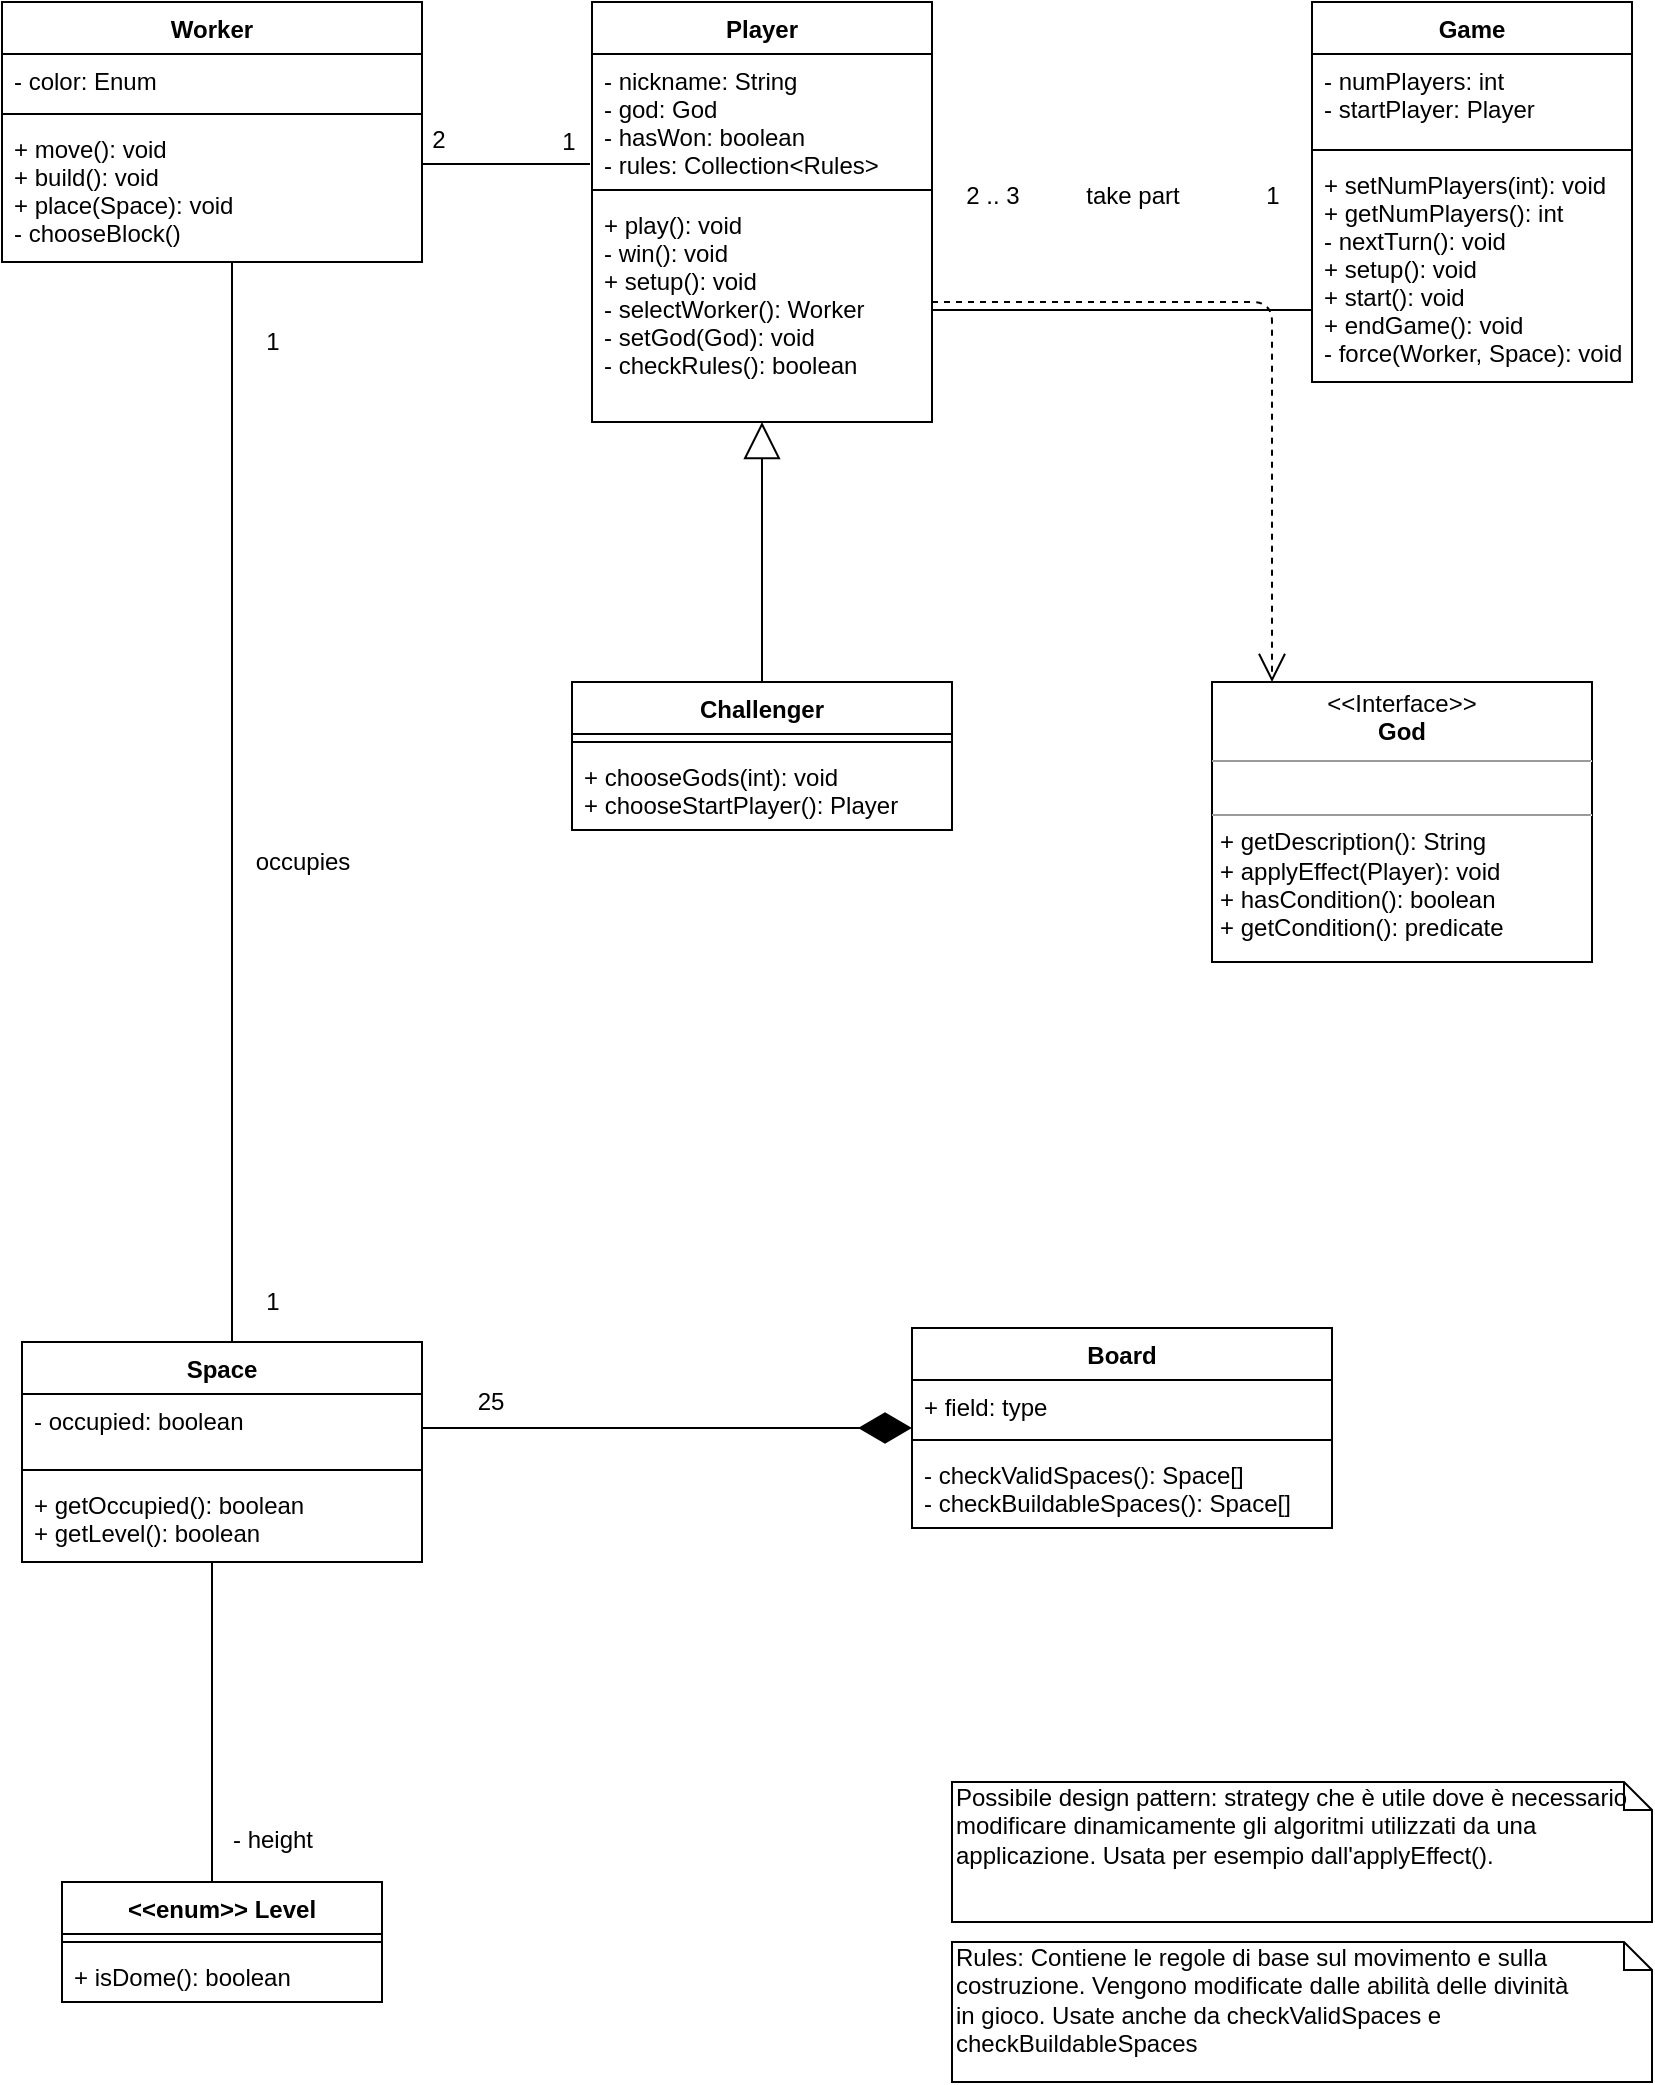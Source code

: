 <mxfile version="12.8.6" type="github">
  <diagram name="Page-1" id="c4acf3e9-155e-7222-9cf6-157b1a14988f">
    <mxGraphModel dx="1178" dy="665" grid="1" gridSize="10" guides="1" tooltips="1" connect="1" arrows="1" fold="1" page="1" pageScale="1" pageWidth="850" pageHeight="1100" background="#ffffff" math="0" shadow="0">
      <root>
        <mxCell id="0" />
        <mxCell id="1" parent="0" />
        <mxCell id="7bflwTFQs7nSPwEGFA_X-58" style="endArrow=open;endSize=12;dashed=1;html=1;fontFamily=Helvetica;fontSize=11;fontColor=#000000;align=center;strokeColor=#000000;edgeStyle=orthogonalEdgeStyle;" parent="1" source="7bflwTFQs7nSPwEGFA_X-6" target="7bflwTFQs7nSPwEGFA_X-59" edge="1">
          <mxGeometry relative="1" as="geometry">
            <mxPoint x="400" y="185" as="targetPoint" />
            <Array as="points">
              <mxPoint x="650" y="190" />
            </Array>
          </mxGeometry>
        </mxCell>
        <mxCell id="7bflwTFQs7nSPwEGFA_X-33" style="endArrow=none;html=1;edgeStyle=orthogonalEdgeStyle;fontFamily=Helvetica;fontSize=11;fontColor=#000000;align=center;strokeColor=#000000;entryX=-0.006;entryY=0.859;entryDx=0;entryDy=0;entryPerimeter=0;" parent="1" source="7bflwTFQs7nSPwEGFA_X-13" target="7bflwTFQs7nSPwEGFA_X-7" edge="1">
          <mxGeometry relative="1" as="geometry">
            <mxPoint x="310" y="112" as="targetPoint" />
            <Array as="points">
              <mxPoint x="250" y="121" />
              <mxPoint x="250" y="121" />
            </Array>
          </mxGeometry>
        </mxCell>
        <mxCell id="7bflwTFQs7nSPwEGFA_X-34" value="2" style="text;html=1;align=center;verticalAlign=middle;resizable=0;points=[];labelBackgroundColor=#ffffff;" parent="7bflwTFQs7nSPwEGFA_X-33" vertex="1" connectable="0">
          <mxGeometry x="-0.813" y="-3" relative="1" as="geometry">
            <mxPoint y="-15" as="offset" />
          </mxGeometry>
        </mxCell>
        <mxCell id="7bflwTFQs7nSPwEGFA_X-35" value="1" style="text;html=1;align=center;verticalAlign=middle;resizable=0;points=[];labelBackgroundColor=#ffffff;" parent="7bflwTFQs7nSPwEGFA_X-33" vertex="1" connectable="0">
          <mxGeometry x="0.834" relative="1" as="geometry">
            <mxPoint x="-4.17" y="-11" as="offset" />
          </mxGeometry>
        </mxCell>
        <mxCell id="7bflwTFQs7nSPwEGFA_X-65" style="endArrow=none;html=1;edgeStyle=orthogonalEdgeStyle;fontFamily=Helvetica;fontSize=11;fontColor=#000000;align=center;strokeColor=#000000;" parent="1" source="7bflwTFQs7nSPwEGFA_X-13" target="7bflwTFQs7nSPwEGFA_X-17" edge="1">
          <mxGeometry relative="1" as="geometry">
            <Array as="points">
              <mxPoint x="130" y="520" />
              <mxPoint x="130" y="520" />
            </Array>
          </mxGeometry>
        </mxCell>
        <mxCell id="7bflwTFQs7nSPwEGFA_X-49" style="endArrow=none;html=1;edgeStyle=orthogonalEdgeStyle;fontFamily=Helvetica;fontSize=11;fontColor=#000000;align=center;strokeColor=#000000;" parent="1" source="7bflwTFQs7nSPwEGFA_X-17" target="7bflwTFQs7nSPwEGFA_X-44" edge="1">
          <mxGeometry relative="1" as="geometry">
            <Array as="points">
              <mxPoint x="120" y="890" />
              <mxPoint x="120" y="890" />
            </Array>
          </mxGeometry>
        </mxCell>
        <mxCell id="7bflwTFQs7nSPwEGFA_X-38" style="endArrow=diamondThin;endFill=1;endSize=24;html=1;fontFamily=Helvetica;fontSize=11;fontColor=#000000;align=center;strokeColor=#000000;edgeStyle=orthogonalEdgeStyle;" parent="1" source="7bflwTFQs7nSPwEGFA_X-18" target="7bflwTFQs7nSPwEGFA_X-21" edge="1">
          <mxGeometry relative="1" as="geometry" />
        </mxCell>
        <mxCell id="7bflwTFQs7nSPwEGFA_X-39" value="25" style="text;html=1;align=center;verticalAlign=middle;resizable=0;points=[];labelBackgroundColor=#ffffff;" parent="7bflwTFQs7nSPwEGFA_X-38" vertex="1" connectable="0">
          <mxGeometry x="0.852" relative="1" as="geometry">
            <mxPoint x="-193.57" y="-13" as="offset" />
          </mxGeometry>
        </mxCell>
        <mxCell id="7bflwTFQs7nSPwEGFA_X-13" value="Worker" style="swimlane;fontStyle=1;align=center;verticalAlign=top;childLayout=stackLayout;horizontal=1;startSize=26;horizontalStack=0;resizeParent=1;resizeParentMax=0;resizeLast=0;collapsible=1;marginBottom=0;" parent="1" vertex="1">
          <mxGeometry x="15" y="40" width="210" height="130" as="geometry">
            <mxRectangle x="20" y="32" width="70" height="26" as="alternateBounds" />
          </mxGeometry>
        </mxCell>
        <mxCell id="7bflwTFQs7nSPwEGFA_X-14" value="- color: Enum" style="text;strokeColor=none;fillColor=none;align=left;verticalAlign=top;spacingLeft=4;spacingRight=4;overflow=hidden;rotatable=0;points=[[0,0.5],[1,0.5]];portConstraint=eastwest;" parent="7bflwTFQs7nSPwEGFA_X-13" vertex="1">
          <mxGeometry y="26" width="210" height="26" as="geometry" />
        </mxCell>
        <mxCell id="7bflwTFQs7nSPwEGFA_X-15" value="" style="line;strokeWidth=1;fillColor=none;align=left;verticalAlign=middle;spacingTop=-1;spacingLeft=3;spacingRight=3;rotatable=0;labelPosition=right;points=[];portConstraint=eastwest;" parent="7bflwTFQs7nSPwEGFA_X-13" vertex="1">
          <mxGeometry y="52" width="210" height="8" as="geometry" />
        </mxCell>
        <mxCell id="7bflwTFQs7nSPwEGFA_X-16" value="+ move(): void&#xa;+ build(): void&#xa;+ place(Space): void&#xa;- chooseBlock()" style="text;strokeColor=none;fillColor=none;align=left;verticalAlign=top;spacingLeft=4;spacingRight=4;overflow=hidden;rotatable=0;points=[[0,0.5],[1,0.5]];portConstraint=eastwest;" parent="7bflwTFQs7nSPwEGFA_X-13" vertex="1">
          <mxGeometry y="60" width="210" height="70" as="geometry" />
        </mxCell>
        <mxCell id="7bflwTFQs7nSPwEGFA_X-6" value="Player" style="swimlane;fontStyle=1;align=center;verticalAlign=top;childLayout=stackLayout;horizontal=1;startSize=26;horizontalStack=0;resizeParent=1;resizeParentMax=0;resizeLast=0;collapsible=1;marginBottom=0;" parent="1" vertex="1">
          <mxGeometry x="310" y="40" width="170" height="210" as="geometry">
            <mxRectangle x="310" y="44" width="70" height="26" as="alternateBounds" />
          </mxGeometry>
        </mxCell>
        <mxCell id="7bflwTFQs7nSPwEGFA_X-7" value="- nickname: String&#xa;- god: God&#xa;- hasWon: boolean&#xa;- rules: Collection&lt;Rules&gt;" style="text;strokeColor=none;fillColor=none;align=left;verticalAlign=top;spacingLeft=4;spacingRight=4;overflow=hidden;rotatable=0;points=[[0,0.5],[1,0.5]];portConstraint=eastwest;" parent="7bflwTFQs7nSPwEGFA_X-6" vertex="1">
          <mxGeometry y="26" width="170" height="64" as="geometry" />
        </mxCell>
        <mxCell id="7bflwTFQs7nSPwEGFA_X-8" value="" style="line;strokeWidth=1;fillColor=none;align=left;verticalAlign=middle;spacingTop=-1;spacingLeft=3;spacingRight=3;rotatable=0;labelPosition=right;points=[];portConstraint=eastwest;" parent="7bflwTFQs7nSPwEGFA_X-6" vertex="1">
          <mxGeometry y="90" width="170" height="8" as="geometry" />
        </mxCell>
        <mxCell id="7bflwTFQs7nSPwEGFA_X-9" value="+ play(): void&#xa;- win(): void&#xa;+ setup(): void&#xa;- selectWorker(): Worker&#xa;- setGod(God): void&#xa;- checkRules(): boolean" style="text;strokeColor=none;fillColor=none;align=left;verticalAlign=top;spacingLeft=4;spacingRight=4;overflow=hidden;rotatable=0;points=[[0,0.5],[1,0.5]];portConstraint=eastwest;" parent="7bflwTFQs7nSPwEGFA_X-6" vertex="1">
          <mxGeometry y="98" width="170" height="112" as="geometry" />
        </mxCell>
        <mxCell id="7bflwTFQs7nSPwEGFA_X-40" value="Game" style="swimlane;fontStyle=1;align=center;verticalAlign=top;childLayout=stackLayout;horizontal=1;startSize=26;horizontalStack=0;resizeParent=1;resizeParentMax=0;resizeLast=0;collapsible=1;marginBottom=0;" parent="1" vertex="1">
          <mxGeometry x="670" y="40" width="160" height="190" as="geometry">
            <mxRectangle x="670" y="37" width="70" height="26" as="alternateBounds" />
          </mxGeometry>
        </mxCell>
        <mxCell id="7bflwTFQs7nSPwEGFA_X-41" value="- numPlayers: int&#xa;- startPlayer: Player" style="text;strokeColor=none;fillColor=none;align=left;verticalAlign=top;spacingLeft=4;spacingRight=4;overflow=hidden;rotatable=0;points=[[0,0.5],[1,0.5]];portConstraint=eastwest;" parent="7bflwTFQs7nSPwEGFA_X-40" vertex="1">
          <mxGeometry y="26" width="160" height="44" as="geometry" />
        </mxCell>
        <mxCell id="7bflwTFQs7nSPwEGFA_X-42" value="" style="line;strokeWidth=1;fillColor=none;align=left;verticalAlign=middle;spacingTop=-1;spacingLeft=3;spacingRight=3;rotatable=0;labelPosition=right;points=[];portConstraint=eastwest;" parent="7bflwTFQs7nSPwEGFA_X-40" vertex="1">
          <mxGeometry y="70" width="160" height="8" as="geometry" />
        </mxCell>
        <mxCell id="7bflwTFQs7nSPwEGFA_X-43" value="+ setNumPlayers(int): void&#xa;+ getNumPlayers(): int&#xa;- nextTurn(): void&#xa;+ setup(): void&#xa;+ start(): void&#xa;+ endGame(): void&#xa;- force(Worker, Space): void" style="text;strokeColor=none;fillColor=none;align=left;verticalAlign=top;spacingLeft=4;spacingRight=4;overflow=hidden;rotatable=0;points=[[0,0.5],[1,0.5]];portConstraint=eastwest;" parent="7bflwTFQs7nSPwEGFA_X-40" vertex="1">
          <mxGeometry y="78" width="160" height="112" as="geometry" />
        </mxCell>
        <mxCell id="7bflwTFQs7nSPwEGFA_X-50" value="- height" style="text;html=1;align=center;verticalAlign=middle;resizable=0;points=[];autosize=1;" parent="1" vertex="1">
          <mxGeometry x="120" y="949" width="60" height="20" as="geometry" />
        </mxCell>
        <mxCell id="7bflwTFQs7nSPwEGFA_X-57" style="endArrow=block;endSize=16;endFill=0;html=1;fontFamily=Helvetica;fontSize=11;fontColor=#000000;align=center;strokeColor=#000000;edgeStyle=orthogonalEdgeStyle;" parent="1" source="7bflwTFQs7nSPwEGFA_X-53" target="7bflwTFQs7nSPwEGFA_X-6" edge="1">
          <mxGeometry relative="1" as="geometry" />
        </mxCell>
        <mxCell id="7bflwTFQs7nSPwEGFA_X-53" value="Challenger" style="swimlane;fontStyle=1;align=center;verticalAlign=top;childLayout=stackLayout;horizontal=1;startSize=26;horizontalStack=0;resizeParent=1;resizeParentMax=0;resizeLast=0;collapsible=1;marginBottom=0;" parent="1" vertex="1">
          <mxGeometry x="300" y="380" width="190" height="74" as="geometry" />
        </mxCell>
        <mxCell id="7bflwTFQs7nSPwEGFA_X-55" value="" style="line;strokeWidth=1;fillColor=none;align=left;verticalAlign=middle;spacingTop=-1;spacingLeft=3;spacingRight=3;rotatable=0;labelPosition=right;points=[];portConstraint=eastwest;" parent="7bflwTFQs7nSPwEGFA_X-53" vertex="1">
          <mxGeometry y="26" width="190" height="8" as="geometry" />
        </mxCell>
        <mxCell id="7bflwTFQs7nSPwEGFA_X-56" value="+ chooseGods(int): void&#xa;+ chooseStartPlayer(): Player" style="text;strokeColor=none;fillColor=none;align=left;verticalAlign=top;spacingLeft=4;spacingRight=4;overflow=hidden;rotatable=0;points=[[0,0.5],[1,0.5]];portConstraint=eastwest;" parent="7bflwTFQs7nSPwEGFA_X-53" vertex="1">
          <mxGeometry y="34" width="190" height="40" as="geometry" />
        </mxCell>
        <mxCell id="7bflwTFQs7nSPwEGFA_X-59" value="&lt;p style=&quot;margin: 0px ; margin-top: 4px ; text-align: center&quot;&gt;&amp;lt;&amp;lt;Interface&amp;gt;&amp;gt;&lt;br&gt;&lt;b&gt;God&lt;/b&gt;&lt;/p&gt;&lt;hr size=&quot;1&quot;&gt;&lt;p style=&quot;margin: 0px ; margin-left: 4px&quot;&gt;&lt;br&gt;&lt;/p&gt;&lt;hr size=&quot;1&quot;&gt;&lt;p style=&quot;margin: 0px ; margin-left: 4px&quot;&gt;+ getDescription(): String&lt;/p&gt;&lt;p style=&quot;margin: 0px ; margin-left: 4px&quot;&gt;+ applyEffect(Player): void&lt;/p&gt;&lt;p style=&quot;margin: 0px ; margin-left: 4px&quot;&gt;+ hasCondition(): boolean&lt;/p&gt;&lt;p style=&quot;margin: 0px ; margin-left: 4px&quot;&gt;+ getCondition(): predicate&lt;/p&gt;&lt;p style=&quot;margin: 0px ; margin-left: 4px&quot;&gt;&lt;br&gt;&lt;/p&gt;" style="verticalAlign=top;align=left;overflow=fill;fontSize=12;fontFamily=Helvetica;html=1;" parent="1" vertex="1">
          <mxGeometry x="620" y="380" width="190" height="140" as="geometry" />
        </mxCell>
        <mxCell id="7bflwTFQs7nSPwEGFA_X-60" style="endArrow=none;html=1;edgeStyle=orthogonalEdgeStyle;fontFamily=Helvetica;fontSize=11;fontColor=#000000;align=center;strokeColor=#000000;" parent="1" source="7bflwTFQs7nSPwEGFA_X-9" target="7bflwTFQs7nSPwEGFA_X-43" edge="1">
          <mxGeometry relative="1" as="geometry">
            <Array as="points">
              <mxPoint x="670" y="149" />
            </Array>
            <mxPoint x="540" y="160" as="sourcePoint" />
            <mxPoint x="668" y="149" as="targetPoint" />
          </mxGeometry>
        </mxCell>
        <mxCell id="7bflwTFQs7nSPwEGFA_X-61" value="take part" style="text;html=1;align=center;verticalAlign=middle;resizable=0;points=[];autosize=1;" parent="1" vertex="1">
          <mxGeometry x="550" y="127" width="60" height="20" as="geometry" />
        </mxCell>
        <mxCell id="7bflwTFQs7nSPwEGFA_X-62" value="1" style="text;html=1;align=center;verticalAlign=middle;resizable=0;points=[];autosize=1;" parent="1" vertex="1">
          <mxGeometry x="640" y="127" width="20" height="20" as="geometry" />
        </mxCell>
        <mxCell id="7bflwTFQs7nSPwEGFA_X-63" value="2 .. 3" style="text;html=1;align=center;verticalAlign=middle;resizable=0;points=[];autosize=1;" parent="1" vertex="1">
          <mxGeometry x="490" y="127" width="40" height="20" as="geometry" />
        </mxCell>
        <mxCell id="Eznposk19SefW7tOgAtY-2" value="&lt;span style=&quot;text-align: center ; white-space: nowrap&quot;&gt;Rules: Contiene le regole di base sul movimento e sulla&lt;/span&gt;&lt;br style=&quot;text-align: center ; white-space: nowrap&quot;&gt;&lt;span style=&quot;text-align: center ; white-space: nowrap&quot;&gt;costruzione. Vengono modificate dalle abilità delle divinità&amp;nbsp;&lt;/span&gt;&lt;br style=&quot;text-align: center ; white-space: nowrap&quot;&gt;&lt;span style=&quot;text-align: center ; white-space: nowrap&quot;&gt;in gioco. Usate anche da checkValidSpaces e&amp;nbsp;&lt;/span&gt;&lt;br style=&quot;text-align: center ; white-space: nowrap&quot;&gt;&lt;span style=&quot;text-align: center ; white-space: nowrap&quot;&gt;checkBuildableSpaces&lt;/span&gt;" style="shape=note;whiteSpace=wrap;html=1;size=14;verticalAlign=top;align=left;spacingTop=-6;" parent="1" vertex="1">
          <mxGeometry x="490" y="1010" width="350" height="70" as="geometry" />
        </mxCell>
        <mxCell id="7bflwTFQs7nSPwEGFA_X-17" value="Space" style="swimlane;fontStyle=1;align=center;verticalAlign=top;childLayout=stackLayout;horizontal=1;startSize=26;horizontalStack=0;resizeParent=1;resizeParentMax=0;resizeLast=0;collapsible=1;marginBottom=0;" parent="1" vertex="1">
          <mxGeometry x="25" y="710" width="200" height="110" as="geometry" />
        </mxCell>
        <mxCell id="7bflwTFQs7nSPwEGFA_X-18" value="- occupied: boolean" style="text;strokeColor=none;fillColor=none;align=left;verticalAlign=top;spacingLeft=4;spacingRight=4;overflow=hidden;rotatable=0;points=[[0,0.5],[1,0.5]];portConstraint=eastwest;" parent="7bflwTFQs7nSPwEGFA_X-17" vertex="1">
          <mxGeometry y="26" width="200" height="34" as="geometry" />
        </mxCell>
        <mxCell id="7bflwTFQs7nSPwEGFA_X-19" value="" style="line;strokeWidth=1;fillColor=none;align=left;verticalAlign=middle;spacingTop=-1;spacingLeft=3;spacingRight=3;rotatable=0;labelPosition=right;points=[];portConstraint=eastwest;" parent="7bflwTFQs7nSPwEGFA_X-17" vertex="1">
          <mxGeometry y="60" width="200" height="8" as="geometry" />
        </mxCell>
        <mxCell id="7bflwTFQs7nSPwEGFA_X-20" value="+ getOccupied(): boolean&#xa;+ getLevel(): boolean" style="text;strokeColor=none;fillColor=none;align=left;verticalAlign=top;spacingLeft=4;spacingRight=4;overflow=hidden;rotatable=0;points=[[0,0.5],[1,0.5]];portConstraint=eastwest;" parent="7bflwTFQs7nSPwEGFA_X-17" vertex="1">
          <mxGeometry y="68" width="200" height="42" as="geometry" />
        </mxCell>
        <mxCell id="7bflwTFQs7nSPwEGFA_X-44" value="&lt;&lt;enum&gt;&gt; Level" style="swimlane;fontStyle=1;align=center;verticalAlign=top;childLayout=stackLayout;horizontal=1;startSize=26;horizontalStack=0;resizeParent=1;resizeParentMax=0;resizeLast=0;collapsible=1;marginBottom=0;" parent="1" vertex="1">
          <mxGeometry x="45" y="980" width="160" height="60" as="geometry" />
        </mxCell>
        <mxCell id="7bflwTFQs7nSPwEGFA_X-46" value="" style="line;strokeWidth=1;fillColor=none;align=left;verticalAlign=middle;spacingTop=-1;spacingLeft=3;spacingRight=3;rotatable=0;labelPosition=right;points=[];portConstraint=eastwest;" parent="7bflwTFQs7nSPwEGFA_X-44" vertex="1">
          <mxGeometry y="26" width="160" height="8" as="geometry" />
        </mxCell>
        <mxCell id="7bflwTFQs7nSPwEGFA_X-47" value="+ isDome(): boolean" style="text;strokeColor=none;fillColor=none;align=left;verticalAlign=top;spacingLeft=4;spacingRight=4;overflow=hidden;rotatable=0;points=[[0,0.5],[1,0.5]];portConstraint=eastwest;" parent="7bflwTFQs7nSPwEGFA_X-44" vertex="1">
          <mxGeometry y="34" width="160" height="26" as="geometry" />
        </mxCell>
        <mxCell id="Eznposk19SefW7tOgAtY-3" value="1" style="text;html=1;align=center;verticalAlign=middle;resizable=0;points=[];autosize=1;" parent="1" vertex="1">
          <mxGeometry x="140" y="200" width="20" height="20" as="geometry" />
        </mxCell>
        <mxCell id="Eznposk19SefW7tOgAtY-4" value="1" style="text;html=1;align=center;verticalAlign=middle;resizable=0;points=[];autosize=1;" parent="1" vertex="1">
          <mxGeometry x="140" y="680" width="20" height="20" as="geometry" />
        </mxCell>
        <mxCell id="Eznposk19SefW7tOgAtY-5" value="occupies" style="text;html=1;align=center;verticalAlign=middle;resizable=0;points=[];autosize=1;rotation=0;" parent="1" vertex="1">
          <mxGeometry x="135" y="460" width="60" height="20" as="geometry" />
        </mxCell>
        <mxCell id="Eznposk19SefW7tOgAtY-7" value="Possibile design pattern: strategy che è utile dove è necessario modificare dinamicamente gli algoritmi utilizzati da una applicazione. Usata per esempio dall&#39;applyEffect()." style="shape=note;whiteSpace=wrap;html=1;size=14;verticalAlign=top;align=left;spacingTop=-6;" parent="1" vertex="1">
          <mxGeometry x="490" y="930" width="350" height="70" as="geometry" />
        </mxCell>
        <mxCell id="7bflwTFQs7nSPwEGFA_X-21" value="Board" style="swimlane;fontStyle=1;align=center;verticalAlign=top;childLayout=stackLayout;horizontal=1;startSize=26;horizontalStack=0;resizeParent=1;resizeParentMax=0;resizeLast=0;collapsible=1;marginBottom=0;" parent="1" vertex="1">
          <mxGeometry x="470" y="703" width="210" height="100" as="geometry">
            <mxRectangle x="450" y="740" width="70" height="26" as="alternateBounds" />
          </mxGeometry>
        </mxCell>
        <mxCell id="7bflwTFQs7nSPwEGFA_X-22" value="+ field: type" style="text;strokeColor=none;fillColor=none;align=left;verticalAlign=top;spacingLeft=4;spacingRight=4;overflow=hidden;rotatable=0;points=[[0,0.5],[1,0.5]];portConstraint=eastwest;" parent="7bflwTFQs7nSPwEGFA_X-21" vertex="1">
          <mxGeometry y="26" width="210" height="26" as="geometry" />
        </mxCell>
        <mxCell id="7bflwTFQs7nSPwEGFA_X-23" value="" style="line;strokeWidth=1;fillColor=none;align=left;verticalAlign=middle;spacingTop=-1;spacingLeft=3;spacingRight=3;rotatable=0;labelPosition=right;points=[];portConstraint=eastwest;" parent="7bflwTFQs7nSPwEGFA_X-21" vertex="1">
          <mxGeometry y="52" width="210" height="8" as="geometry" />
        </mxCell>
        <mxCell id="7bflwTFQs7nSPwEGFA_X-24" value="- checkValidSpaces(): Space[]&#xa;- checkBuildableSpaces(): Space[]" style="text;strokeColor=none;fillColor=none;align=left;verticalAlign=top;spacingLeft=4;spacingRight=4;overflow=hidden;rotatable=0;points=[[0,0.5],[1,0.5]];portConstraint=eastwest;" parent="7bflwTFQs7nSPwEGFA_X-21" vertex="1">
          <mxGeometry y="60" width="210" height="40" as="geometry" />
        </mxCell>
      </root>
    </mxGraphModel>
  </diagram>
</mxfile>

